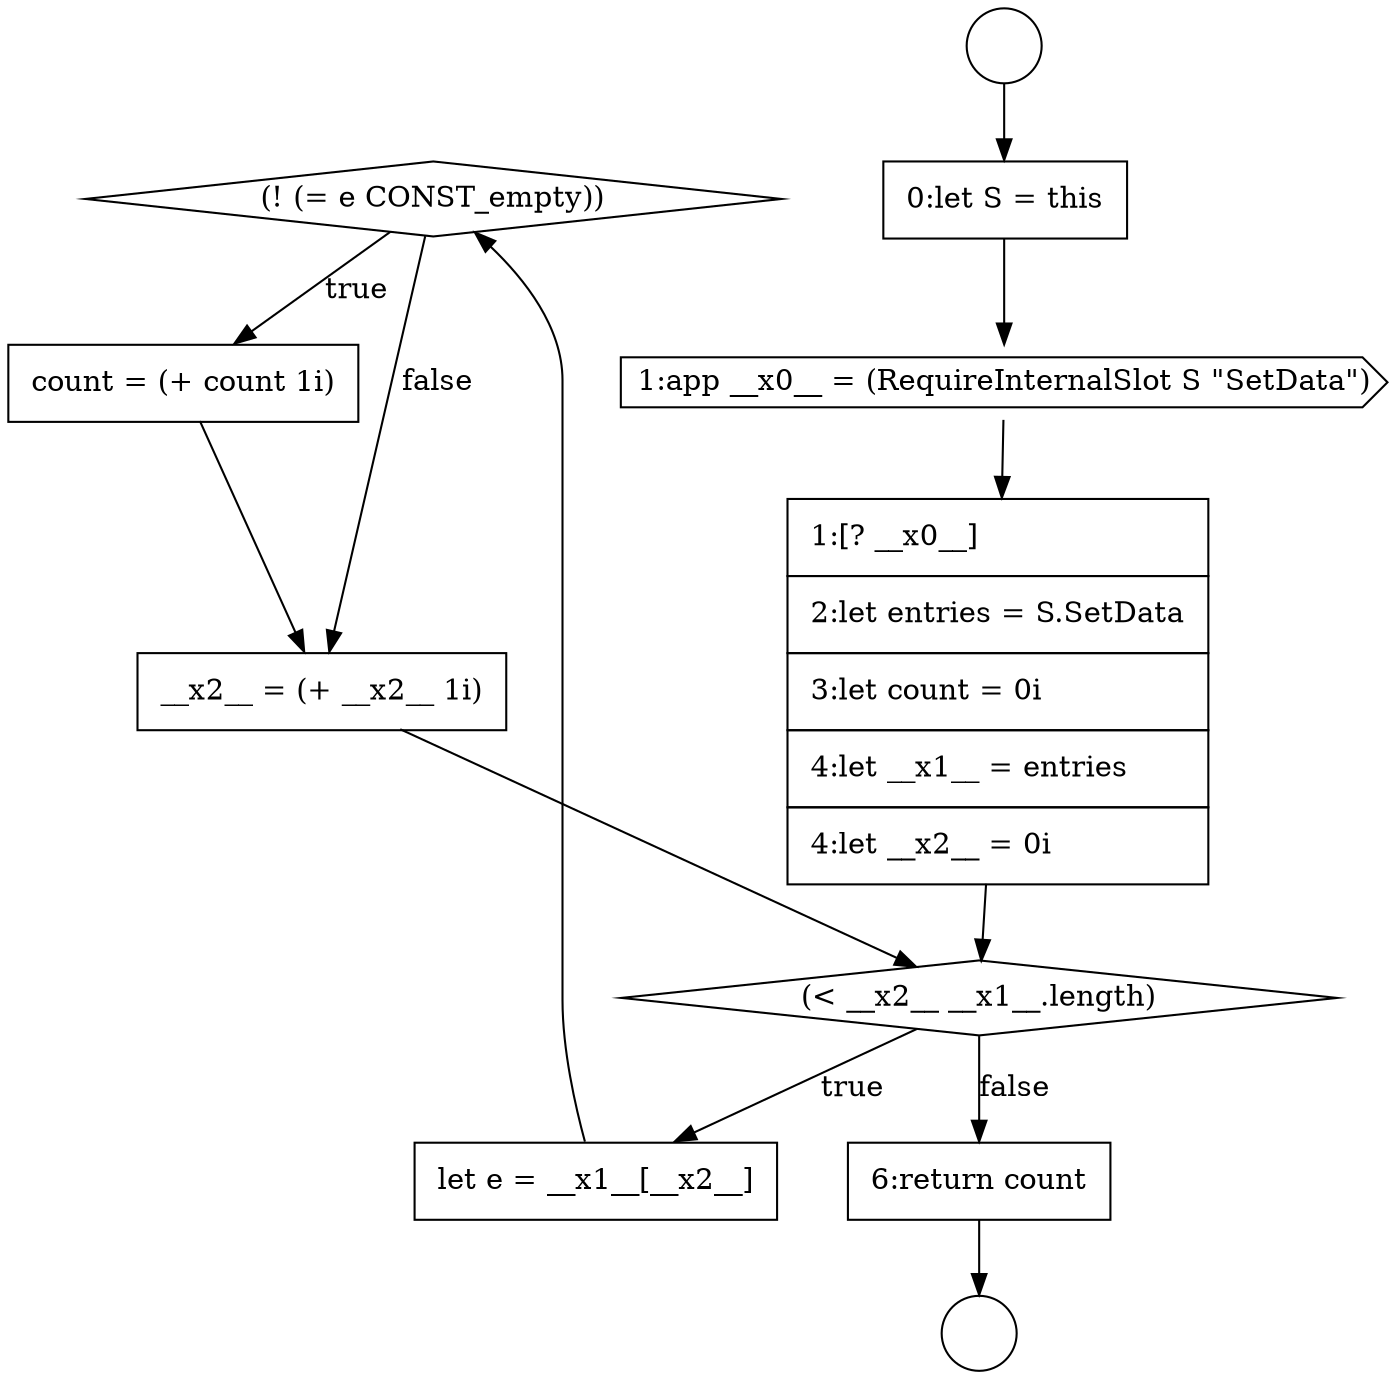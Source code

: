 digraph {
  node17194 [shape=diamond, label=<<font color="black">(! (= e CONST_empty))</font>> color="black" fillcolor="white" style=filled]
  node17197 [shape=none, margin=0, label=<<font color="black">
    <table border="0" cellborder="1" cellspacing="0" cellpadding="10">
      <tr><td align="left">6:return count</td></tr>
    </table>
  </font>> color="black" fillcolor="white" style=filled]
  node17189 [shape=none, margin=0, label=<<font color="black">
    <table border="0" cellborder="1" cellspacing="0" cellpadding="10">
      <tr><td align="left">0:let S = this</td></tr>
    </table>
  </font>> color="black" fillcolor="white" style=filled]
  node17193 [shape=none, margin=0, label=<<font color="black">
    <table border="0" cellborder="1" cellspacing="0" cellpadding="10">
      <tr><td align="left">let e = __x1__[__x2__]</td></tr>
    </table>
  </font>> color="black" fillcolor="white" style=filled]
  node17196 [shape=none, margin=0, label=<<font color="black">
    <table border="0" cellborder="1" cellspacing="0" cellpadding="10">
      <tr><td align="left">__x2__ = (+ __x2__ 1i)</td></tr>
    </table>
  </font>> color="black" fillcolor="white" style=filled]
  node17190 [shape=cds, label=<<font color="black">1:app __x0__ = (RequireInternalSlot S &quot;SetData&quot;)</font>> color="black" fillcolor="white" style=filled]
  node17191 [shape=none, margin=0, label=<<font color="black">
    <table border="0" cellborder="1" cellspacing="0" cellpadding="10">
      <tr><td align="left">1:[? __x0__]</td></tr>
      <tr><td align="left">2:let entries = S.SetData</td></tr>
      <tr><td align="left">3:let count = 0i</td></tr>
      <tr><td align="left">4:let __x1__ = entries</td></tr>
      <tr><td align="left">4:let __x2__ = 0i</td></tr>
    </table>
  </font>> color="black" fillcolor="white" style=filled]
  node17187 [shape=circle label=" " color="black" fillcolor="white" style=filled]
  node17188 [shape=circle label=" " color="black" fillcolor="white" style=filled]
  node17195 [shape=none, margin=0, label=<<font color="black">
    <table border="0" cellborder="1" cellspacing="0" cellpadding="10">
      <tr><td align="left">count = (+ count 1i)</td></tr>
    </table>
  </font>> color="black" fillcolor="white" style=filled]
  node17192 [shape=diamond, label=<<font color="black">(&lt; __x2__ __x1__.length)</font>> color="black" fillcolor="white" style=filled]
  node17194 -> node17195 [label=<<font color="black">true</font>> color="black"]
  node17194 -> node17196 [label=<<font color="black">false</font>> color="black"]
  node17197 -> node17188 [ color="black"]
  node17190 -> node17191 [ color="black"]
  node17192 -> node17193 [label=<<font color="black">true</font>> color="black"]
  node17192 -> node17197 [label=<<font color="black">false</font>> color="black"]
  node17189 -> node17190 [ color="black"]
  node17187 -> node17189 [ color="black"]
  node17195 -> node17196 [ color="black"]
  node17191 -> node17192 [ color="black"]
  node17193 -> node17194 [ color="black"]
  node17196 -> node17192 [ color="black"]
}
